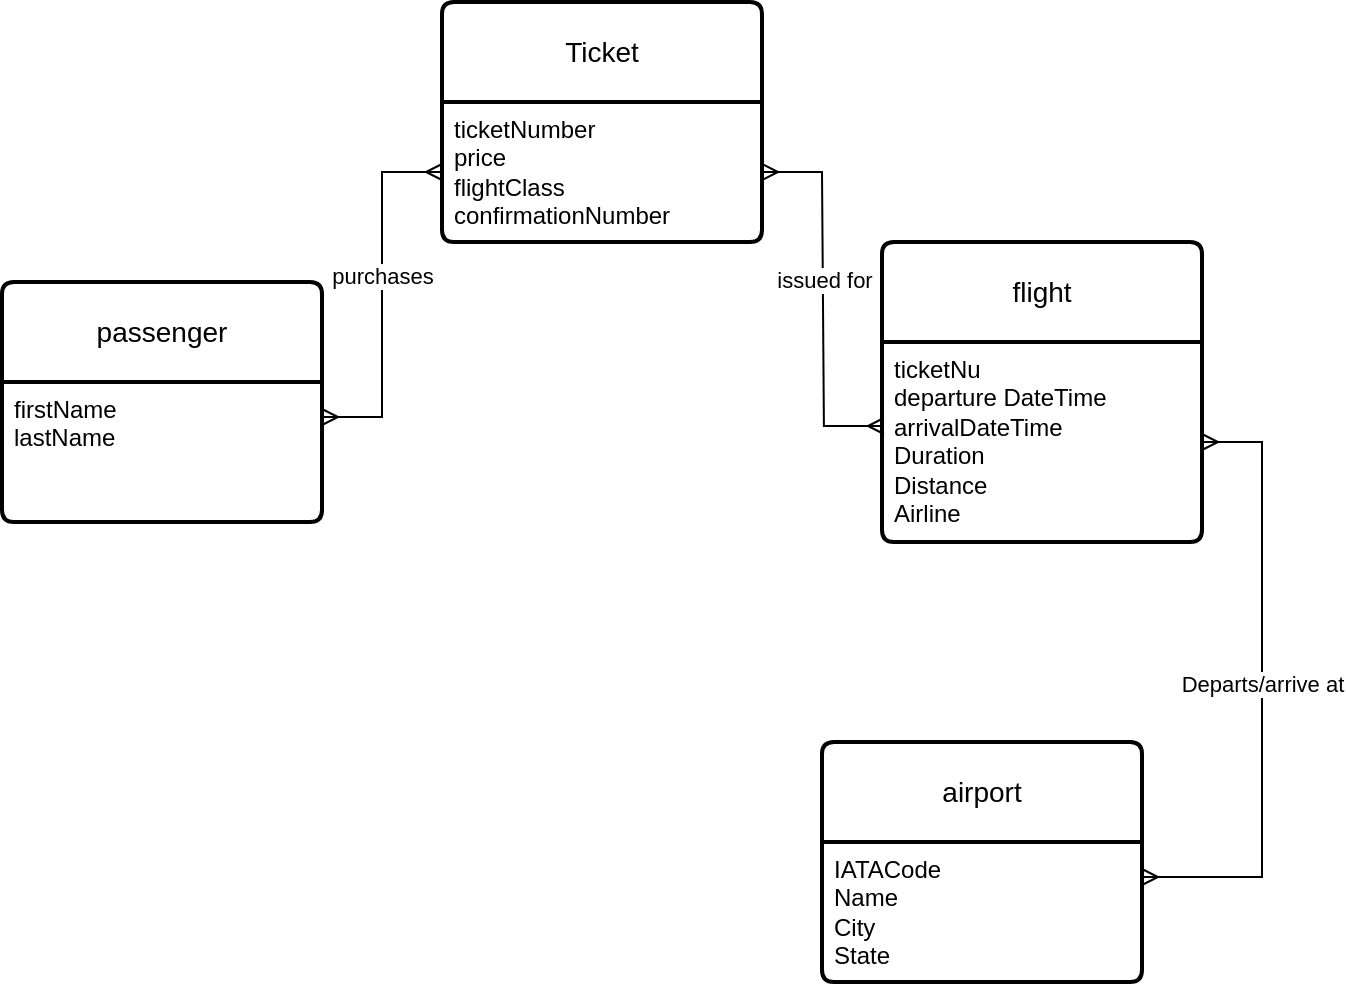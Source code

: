 <mxfile version="21.2.7" type="device">
  <diagram id="R2lEEEUBdFMjLlhIrx00" name="Page-1">
    <mxGraphModel dx="2179" dy="796" grid="1" gridSize="10" guides="1" tooltips="1" connect="1" arrows="1" fold="1" page="1" pageScale="1" pageWidth="850" pageHeight="1100" math="0" shadow="0" extFonts="Permanent Marker^https://fonts.googleapis.com/css?family=Permanent+Marker">
      <root>
        <mxCell id="0" />
        <mxCell id="1" parent="0" />
        <mxCell id="Ma5wXTWHccmWn2V-30Bm-1" value="passenger" style="swimlane;childLayout=stackLayout;horizontal=1;startSize=50;horizontalStack=0;rounded=1;fontSize=14;fontStyle=0;strokeWidth=2;resizeParent=0;resizeLast=1;shadow=0;dashed=0;align=center;arcSize=4;whiteSpace=wrap;html=1;" vertex="1" parent="1">
          <mxGeometry x="-130" y="180" width="160" height="120" as="geometry" />
        </mxCell>
        <mxCell id="Ma5wXTWHccmWn2V-30Bm-2" value="firstName&lt;br&gt;lastName&lt;br&gt;" style="align=left;strokeColor=none;fillColor=none;spacingLeft=4;fontSize=12;verticalAlign=top;resizable=0;rotatable=0;part=1;html=1;" vertex="1" parent="Ma5wXTWHccmWn2V-30Bm-1">
          <mxGeometry y="50" width="160" height="70" as="geometry" />
        </mxCell>
        <mxCell id="Ma5wXTWHccmWn2V-30Bm-3" value="flight" style="swimlane;childLayout=stackLayout;horizontal=1;startSize=50;horizontalStack=0;rounded=1;fontSize=14;fontStyle=0;strokeWidth=2;resizeParent=0;resizeLast=1;shadow=0;dashed=0;align=center;arcSize=4;whiteSpace=wrap;html=1;" vertex="1" parent="1">
          <mxGeometry x="310" y="160" width="160" height="150" as="geometry" />
        </mxCell>
        <mxCell id="Ma5wXTWHccmWn2V-30Bm-4" value="ticketNu&lt;br&gt;departure DateTime&lt;br&gt;arrivalDateTime&lt;br&gt;Duration&lt;br&gt;Distance&lt;br&gt;Airline" style="align=left;strokeColor=none;fillColor=none;spacingLeft=4;fontSize=12;verticalAlign=top;resizable=0;rotatable=0;part=1;html=1;" vertex="1" parent="Ma5wXTWHccmWn2V-30Bm-3">
          <mxGeometry y="50" width="160" height="100" as="geometry" />
        </mxCell>
        <mxCell id="Ma5wXTWHccmWn2V-30Bm-5" value="airport" style="swimlane;childLayout=stackLayout;horizontal=1;startSize=50;horizontalStack=0;rounded=1;fontSize=14;fontStyle=0;strokeWidth=2;resizeParent=0;resizeLast=1;shadow=0;dashed=0;align=center;arcSize=4;whiteSpace=wrap;html=1;" vertex="1" parent="1">
          <mxGeometry x="280" y="410" width="160" height="120" as="geometry" />
        </mxCell>
        <mxCell id="Ma5wXTWHccmWn2V-30Bm-6" value="IATACode&lt;br&gt;Name&lt;br&gt;City&lt;br&gt;State" style="align=left;strokeColor=none;fillColor=none;spacingLeft=4;fontSize=12;verticalAlign=top;resizable=0;rotatable=0;part=1;html=1;" vertex="1" parent="Ma5wXTWHccmWn2V-30Bm-5">
          <mxGeometry y="50" width="160" height="70" as="geometry" />
        </mxCell>
        <mxCell id="Ma5wXTWHccmWn2V-30Bm-7" value="" style="edgeStyle=entityRelationEdgeStyle;fontSize=12;html=1;endArrow=ERmany;startArrow=ERmany;rounded=0;exitX=1;exitY=0.25;exitDx=0;exitDy=0;entryX=0;entryY=0.5;entryDx=0;entryDy=0;" edge="1" parent="1" source="Ma5wXTWHccmWn2V-30Bm-2" target="Ma5wXTWHccmWn2V-30Bm-26">
          <mxGeometry width="100" height="100" relative="1" as="geometry">
            <mxPoint x="370" y="460" as="sourcePoint" />
            <mxPoint x="470" y="360" as="targetPoint" />
          </mxGeometry>
        </mxCell>
        <mxCell id="Ma5wXTWHccmWn2V-30Bm-21" value="purchases" style="edgeLabel;html=1;align=center;verticalAlign=middle;resizable=0;points=[];" vertex="1" connectable="0" parent="Ma5wXTWHccmWn2V-30Bm-7">
          <mxGeometry x="0.115" relative="1" as="geometry">
            <mxPoint y="1" as="offset" />
          </mxGeometry>
        </mxCell>
        <mxCell id="Ma5wXTWHccmWn2V-30Bm-23" value="" style="edgeStyle=entityRelationEdgeStyle;fontSize=12;html=1;endArrow=ERmany;startArrow=ERmany;rounded=0;exitX=1;exitY=0.25;exitDx=0;exitDy=0;" edge="1" parent="1" source="Ma5wXTWHccmWn2V-30Bm-6" target="Ma5wXTWHccmWn2V-30Bm-4">
          <mxGeometry width="100" height="100" relative="1" as="geometry">
            <mxPoint x="370" y="440" as="sourcePoint" />
            <mxPoint x="530" y="340" as="targetPoint" />
          </mxGeometry>
        </mxCell>
        <mxCell id="Ma5wXTWHccmWn2V-30Bm-24" value="Departs/arrive at" style="edgeLabel;html=1;align=center;verticalAlign=middle;resizable=0;points=[];" vertex="1" connectable="0" parent="Ma5wXTWHccmWn2V-30Bm-23">
          <mxGeometry x="0.02" relative="1" as="geometry">
            <mxPoint as="offset" />
          </mxGeometry>
        </mxCell>
        <mxCell id="Ma5wXTWHccmWn2V-30Bm-25" value="Ticket" style="swimlane;childLayout=stackLayout;horizontal=1;startSize=50;horizontalStack=0;rounded=1;fontSize=14;fontStyle=0;strokeWidth=2;resizeParent=0;resizeLast=1;shadow=0;dashed=0;align=center;arcSize=4;whiteSpace=wrap;html=1;" vertex="1" parent="1">
          <mxGeometry x="90" y="40" width="160" height="120" as="geometry" />
        </mxCell>
        <mxCell id="Ma5wXTWHccmWn2V-30Bm-26" value="ticketNumber&lt;br&gt;price&lt;br&gt;flightClass&lt;br&gt;confirmationNumber" style="align=left;strokeColor=none;fillColor=none;spacingLeft=4;fontSize=12;verticalAlign=top;resizable=0;rotatable=0;part=1;html=1;" vertex="1" parent="Ma5wXTWHccmWn2V-30Bm-25">
          <mxGeometry y="50" width="160" height="70" as="geometry" />
        </mxCell>
        <mxCell id="Ma5wXTWHccmWn2V-30Bm-28" value="" style="edgeStyle=entityRelationEdgeStyle;fontSize=12;html=1;endArrow=ERmany;startArrow=ERmany;rounded=0;exitX=0.006;exitY=0.42;exitDx=0;exitDy=0;exitPerimeter=0;" edge="1" parent="1" source="Ma5wXTWHccmWn2V-30Bm-4" target="Ma5wXTWHccmWn2V-30Bm-26">
          <mxGeometry width="100" height="100" relative="1" as="geometry">
            <mxPoint x="100" y="383" as="sourcePoint" />
            <mxPoint x="160" y="260" as="targetPoint" />
          </mxGeometry>
        </mxCell>
        <mxCell id="Ma5wXTWHccmWn2V-30Bm-29" value="issued for" style="edgeLabel;html=1;align=center;verticalAlign=middle;resizable=0;points=[];" vertex="1" connectable="0" parent="Ma5wXTWHccmWn2V-30Bm-28">
          <mxGeometry x="0.115" relative="1" as="geometry">
            <mxPoint y="1" as="offset" />
          </mxGeometry>
        </mxCell>
      </root>
    </mxGraphModel>
  </diagram>
</mxfile>

